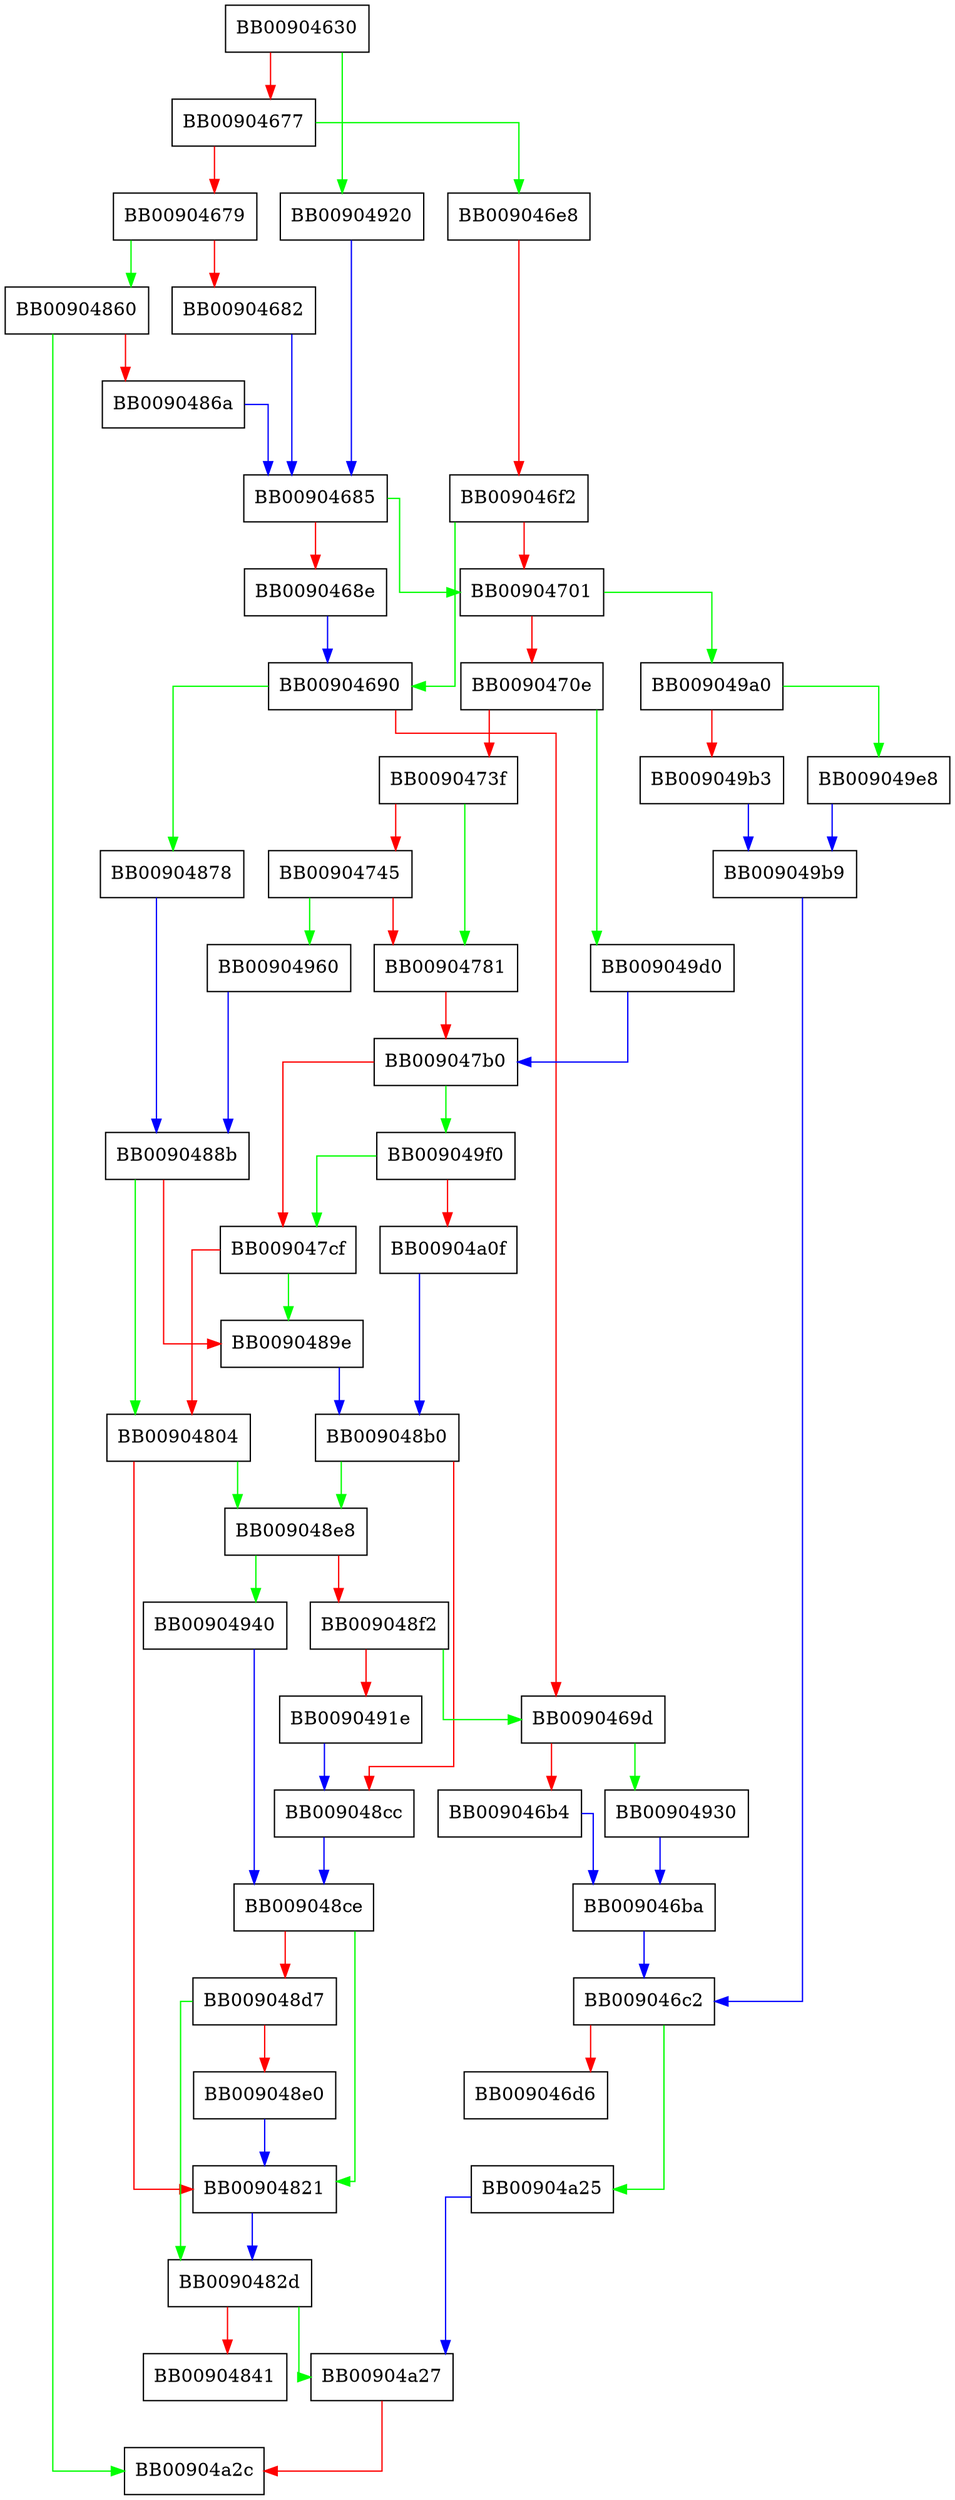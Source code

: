 digraph round_and_return {
  node [shape="box"];
  graph [splines=ortho];
  BB00904630 -> BB00904920 [color="green"];
  BB00904630 -> BB00904677 [color="red"];
  BB00904677 -> BB009046e8 [color="green"];
  BB00904677 -> BB00904679 [color="red"];
  BB00904679 -> BB00904860 [color="green"];
  BB00904679 -> BB00904682 [color="red"];
  BB00904682 -> BB00904685 [color="blue"];
  BB00904685 -> BB00904701 [color="green"];
  BB00904685 -> BB0090468e [color="red"];
  BB0090468e -> BB00904690 [color="blue"];
  BB00904690 -> BB00904878 [color="green"];
  BB00904690 -> BB0090469d [color="red"];
  BB0090469d -> BB00904930 [color="green"];
  BB0090469d -> BB009046b4 [color="red"];
  BB009046b4 -> BB009046ba [color="blue"];
  BB009046ba -> BB009046c2 [color="blue"];
  BB009046c2 -> BB00904a25 [color="green"];
  BB009046c2 -> BB009046d6 [color="red"];
  BB009046e8 -> BB009046f2 [color="red"];
  BB009046f2 -> BB00904690 [color="green"];
  BB009046f2 -> BB00904701 [color="red"];
  BB00904701 -> BB009049a0 [color="green"];
  BB00904701 -> BB0090470e [color="red"];
  BB0090470e -> BB009049d0 [color="green"];
  BB0090470e -> BB0090473f [color="red"];
  BB0090473f -> BB00904781 [color="green"];
  BB0090473f -> BB00904745 [color="red"];
  BB00904745 -> BB00904960 [color="green"];
  BB00904745 -> BB00904781 [color="red"];
  BB00904781 -> BB009047b0 [color="red"];
  BB009047b0 -> BB009049f0 [color="green"];
  BB009047b0 -> BB009047cf [color="red"];
  BB009047cf -> BB0090489e [color="green"];
  BB009047cf -> BB00904804 [color="red"];
  BB00904804 -> BB009048e8 [color="green"];
  BB00904804 -> BB00904821 [color="red"];
  BB00904821 -> BB0090482d [color="blue"];
  BB0090482d -> BB00904a27 [color="green"];
  BB0090482d -> BB00904841 [color="red"];
  BB00904860 -> BB00904a2c [color="green"];
  BB00904860 -> BB0090486a [color="red"];
  BB0090486a -> BB00904685 [color="blue"];
  BB00904878 -> BB0090488b [color="blue"];
  BB0090488b -> BB00904804 [color="green"];
  BB0090488b -> BB0090489e [color="red"];
  BB0090489e -> BB009048b0 [color="blue"];
  BB009048b0 -> BB009048e8 [color="green"];
  BB009048b0 -> BB009048cc [color="red"];
  BB009048cc -> BB009048ce [color="blue"];
  BB009048ce -> BB00904821 [color="green"];
  BB009048ce -> BB009048d7 [color="red"];
  BB009048d7 -> BB0090482d [color="green"];
  BB009048d7 -> BB009048e0 [color="red"];
  BB009048e0 -> BB00904821 [color="blue"];
  BB009048e8 -> BB00904940 [color="green"];
  BB009048e8 -> BB009048f2 [color="red"];
  BB009048f2 -> BB0090469d [color="green"];
  BB009048f2 -> BB0090491e [color="red"];
  BB0090491e -> BB009048cc [color="blue"];
  BB00904920 -> BB00904685 [color="blue"];
  BB00904930 -> BB009046ba [color="blue"];
  BB00904940 -> BB009048ce [color="blue"];
  BB00904960 -> BB0090488b [color="blue"];
  BB009049a0 -> BB009049e8 [color="green"];
  BB009049a0 -> BB009049b3 [color="red"];
  BB009049b3 -> BB009049b9 [color="blue"];
  BB009049b9 -> BB009046c2 [color="blue"];
  BB009049d0 -> BB009047b0 [color="blue"];
  BB009049e8 -> BB009049b9 [color="blue"];
  BB009049f0 -> BB009047cf [color="green"];
  BB009049f0 -> BB00904a0f [color="red"];
  BB00904a0f -> BB009048b0 [color="blue"];
  BB00904a25 -> BB00904a27 [color="blue"];
  BB00904a27 -> BB00904a2c [color="red"];
}